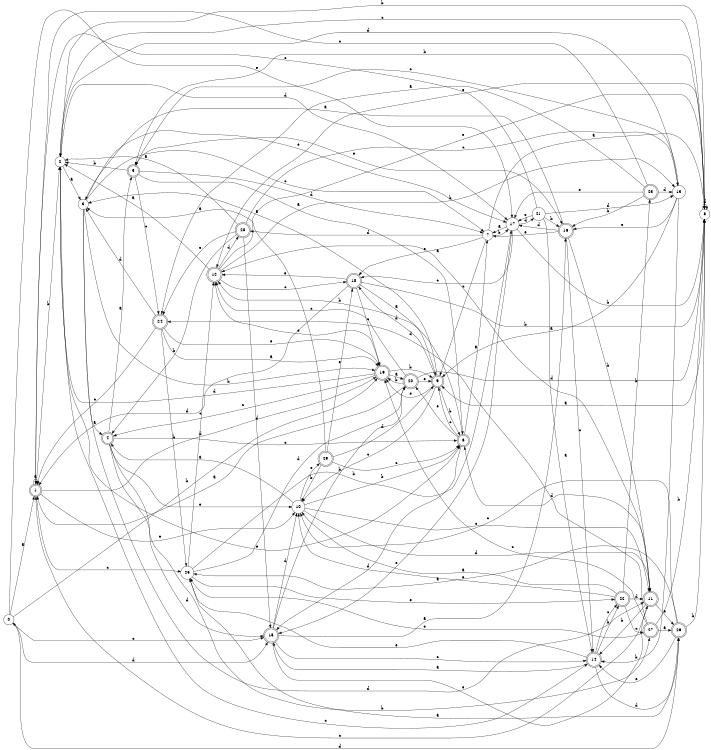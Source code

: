digraph n24_6 {
__start0 [label="" shape="none"];

rankdir=LR;
size="8,5";

s0 [style="filled", color="black", fillcolor="white" shape="circle", label="0"];
s1 [style="rounded,filled", color="black", fillcolor="white" shape="doublecircle", label="1"];
s2 [style="filled", color="black", fillcolor="white" shape="circle", label="2"];
s3 [style="filled", color="black", fillcolor="white" shape="circle", label="3"];
s4 [style="rounded,filled", color="black", fillcolor="white" shape="doublecircle", label="4"];
s5 [style="rounded,filled", color="black", fillcolor="white" shape="doublecircle", label="5"];
s6 [style="rounded,filled", color="black", fillcolor="white" shape="doublecircle", label="6"];
s7 [style="filled", color="black", fillcolor="white" shape="circle", label="7"];
s8 [style="filled", color="black", fillcolor="white" shape="circle", label="8"];
s9 [style="rounded,filled", color="black", fillcolor="white" shape="doublecircle", label="9"];
s10 [style="filled", color="black", fillcolor="white" shape="circle", label="10"];
s11 [style="rounded,filled", color="black", fillcolor="white" shape="doublecircle", label="11"];
s12 [style="rounded,filled", color="black", fillcolor="white" shape="doublecircle", label="12"];
s13 [style="filled", color="black", fillcolor="white" shape="circle", label="13"];
s14 [style="rounded,filled", color="black", fillcolor="white" shape="doublecircle", label="14"];
s15 [style="rounded,filled", color="black", fillcolor="white" shape="doublecircle", label="15"];
s16 [style="rounded,filled", color="black", fillcolor="white" shape="doublecircle", label="16"];
s17 [style="filled", color="black", fillcolor="white" shape="circle", label="17"];
s18 [style="rounded,filled", color="black", fillcolor="white" shape="doublecircle", label="18"];
s19 [style="rounded,filled", color="black", fillcolor="white" shape="doublecircle", label="19"];
s20 [style="rounded,filled", color="black", fillcolor="white" shape="doublecircle", label="20"];
s21 [style="filled", color="black", fillcolor="white" shape="circle", label="21"];
s22 [style="rounded,filled", color="black", fillcolor="white" shape="doublecircle", label="22"];
s23 [style="rounded,filled", color="black", fillcolor="white" shape="doublecircle", label="23"];
s24 [style="rounded,filled", color="black", fillcolor="white" shape="doublecircle", label="24"];
s25 [style="filled", color="black", fillcolor="white" shape="circle", label="25"];
s26 [style="rounded,filled", color="black", fillcolor="white" shape="doublecircle", label="26"];
s27 [style="rounded,filled", color="black", fillcolor="white" shape="doublecircle", label="27"];
s28 [style="rounded,filled", color="black", fillcolor="white" shape="doublecircle", label="28"];
s29 [style="rounded,filled", color="black", fillcolor="white" shape="doublecircle", label="29"];
s0 -> s1 [label="a"];
s0 -> s19 [label="b"];
s0 -> s15 [label="c"];
s0 -> s15 [label="d"];
s0 -> s17 [label="e"];
s1 -> s1 [label="a"];
s1 -> s2 [label="b"];
s1 -> s25 [label="c"];
s1 -> s19 [label="d"];
s1 -> s10 [label="e"];
s2 -> s3 [label="a"];
s2 -> s8 [label="b"];
s2 -> s14 [label="c"];
s2 -> s17 [label="d"];
s2 -> s6 [label="e"];
s3 -> s4 [label="a"];
s3 -> s19 [label="b"];
s3 -> s7 [label="c"];
s3 -> s11 [label="d"];
s3 -> s17 [label="e"];
s4 -> s5 [label="a"];
s4 -> s27 [label="b"];
s4 -> s6 [label="c"];
s4 -> s15 [label="d"];
s4 -> s10 [label="e"];
s5 -> s6 [label="a"];
s5 -> s2 [label="b"];
s5 -> s24 [label="c"];
s5 -> s7 [label="d"];
s5 -> s16 [label="e"];
s6 -> s7 [label="a"];
s6 -> s12 [label="b"];
s6 -> s9 [label="c"];
s6 -> s15 [label="d"];
s6 -> s20 [label="e"];
s7 -> s8 [label="a"];
s7 -> s17 [label="b"];
s7 -> s9 [label="c"];
s7 -> s28 [label="d"];
s7 -> s18 [label="e"];
s8 -> s9 [label="a"];
s8 -> s5 [label="b"];
s8 -> s2 [label="c"];
s8 -> s8 [label="d"];
s8 -> s12 [label="e"];
s9 -> s3 [label="a"];
s9 -> s6 [label="b"];
s9 -> s10 [label="c"];
s9 -> s18 [label="d"];
s9 -> s19 [label="e"];
s10 -> s4 [label="a"];
s10 -> s6 [label="b"];
s10 -> s11 [label="c"];
s10 -> s11 [label="d"];
s10 -> s29 [label="e"];
s11 -> s12 [label="a"];
s11 -> s14 [label="b"];
s11 -> s1 [label="c"];
s11 -> s6 [label="d"];
s11 -> s26 [label="e"];
s12 -> s2 [label="a"];
s12 -> s13 [label="b"];
s12 -> s18 [label="c"];
s12 -> s28 [label="d"];
s12 -> s8 [label="e"];
s13 -> s9 [label="a"];
s13 -> s14 [label="b"];
s13 -> s5 [label="c"];
s13 -> s2 [label="d"];
s13 -> s16 [label="e"];
s14 -> s15 [label="a"];
s14 -> s22 [label="b"];
s14 -> s22 [label="c"];
s14 -> s26 [label="d"];
s14 -> s25 [label="e"];
s15 -> s16 [label="a"];
s15 -> s20 [label="b"];
s15 -> s14 [label="c"];
s15 -> s10 [label="d"];
s15 -> s11 [label="e"];
s16 -> s3 [label="a"];
s16 -> s11 [label="b"];
s16 -> s14 [label="c"];
s16 -> s17 [label="d"];
s16 -> s7 [label="e"];
s17 -> s7 [label="a"];
s17 -> s8 [label="b"];
s17 -> s18 [label="c"];
s17 -> s21 [label="d"];
s17 -> s15 [label="e"];
s18 -> s9 [label="a"];
s18 -> s8 [label="b"];
s18 -> s19 [label="c"];
s18 -> s1 [label="d"];
s18 -> s12 [label="e"];
s19 -> s20 [label="a"];
s19 -> s9 [label="b"];
s19 -> s4 [label="c"];
s19 -> s2 [label="d"];
s19 -> s12 [label="e"];
s20 -> s1 [label="a"];
s20 -> s19 [label="b"];
s20 -> s12 [label="c"];
s20 -> s8 [label="d"];
s20 -> s9 [label="e"];
s21 -> s14 [label="a"];
s21 -> s16 [label="b"];
s21 -> s1 [label="c"];
s21 -> s13 [label="d"];
s21 -> s17 [label="e"];
s22 -> s10 [label="a"];
s22 -> s23 [label="b"];
s22 -> s27 [label="c"];
s22 -> s11 [label="d"];
s22 -> s10 [label="e"];
s23 -> s24 [label="a"];
s23 -> s16 [label="b"];
s23 -> s1 [label="c"];
s23 -> s13 [label="d"];
s23 -> s17 [label="e"];
s24 -> s19 [label="a"];
s24 -> s25 [label="b"];
s24 -> s1 [label="c"];
s24 -> s3 [label="d"];
s24 -> s19 [label="e"];
s25 -> s26 [label="a"];
s25 -> s17 [label="b"];
s25 -> s12 [label="c"];
s25 -> s20 [label="d"];
s25 -> s22 [label="e"];
s26 -> s25 [label="a"];
s26 -> s8 [label="b"];
s26 -> s10 [label="c"];
s26 -> s0 [label="d"];
s26 -> s14 [label="e"];
s27 -> s26 [label="a"];
s27 -> s8 [label="b"];
s27 -> s19 [label="c"];
s27 -> s24 [label="d"];
s27 -> s25 [label="e"];
s28 -> s2 [label="a"];
s28 -> s4 [label="b"];
s28 -> s13 [label="c"];
s28 -> s15 [label="d"];
s28 -> s24 [label="e"];
s29 -> s3 [label="a"];
s29 -> s10 [label="b"];
s29 -> s6 [label="c"];
s29 -> s9 [label="d"];
s29 -> s18 [label="e"];

}